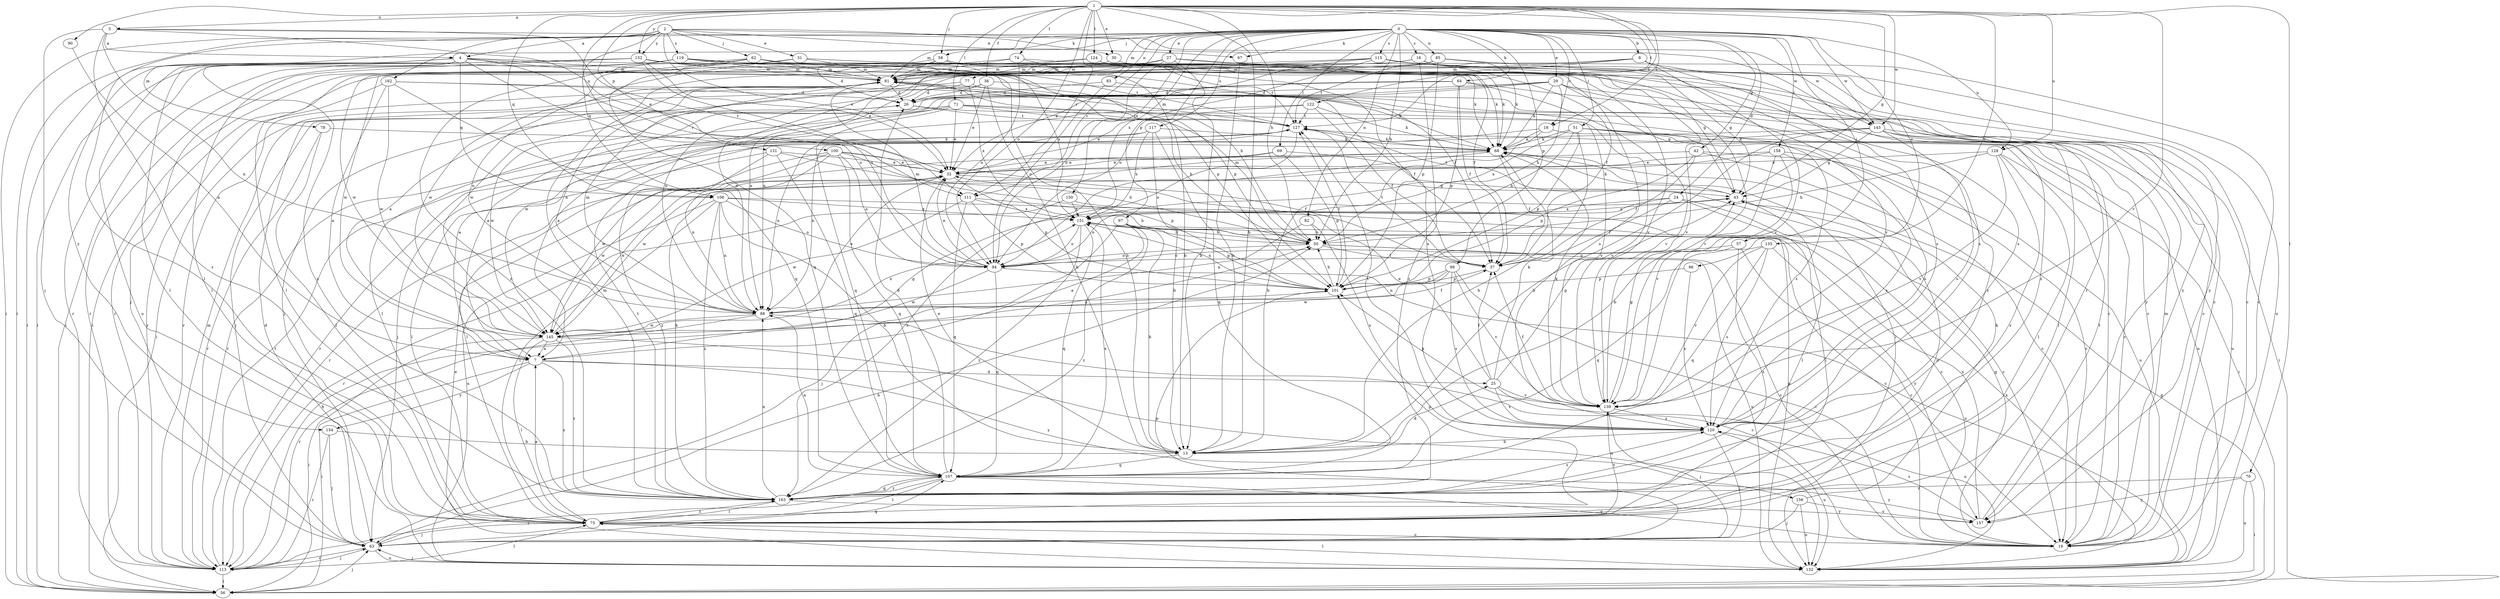 strict digraph  {
0;
1;
2;
3;
4;
7;
8;
13;
16;
18;
19;
24;
25;
26;
27;
29;
30;
31;
32;
36;
37;
42;
43;
50;
51;
56;
57;
58;
62;
63;
64;
67;
68;
69;
70;
71;
74;
75;
77;
78;
81;
82;
83;
85;
86;
88;
90;
94;
97;
98;
100;
101;
106;
107;
111;
113;
115;
117;
119;
120;
122;
124;
127;
128;
131;
132;
135;
139;
143;
145;
150;
151;
152;
154;
156;
157;
158;
162;
163;
0 -> 8  [label=b];
0 -> 16  [label=c];
0 -> 18  [label=c];
0 -> 24  [label=d];
0 -> 27  [label=e];
0 -> 29  [label=e];
0 -> 42  [label=g];
0 -> 50  [label=h];
0 -> 51  [label=i];
0 -> 56  [label=i];
0 -> 57  [label=j];
0 -> 58  [label=j];
0 -> 64  [label=k];
0 -> 67  [label=k];
0 -> 69  [label=l];
0 -> 77  [label=m];
0 -> 78  [label=m];
0 -> 81  [label=m];
0 -> 82  [label=n];
0 -> 83  [label=n];
0 -> 85  [label=n];
0 -> 97  [label=p];
0 -> 98  [label=p];
0 -> 111  [label=r];
0 -> 115  [label=s];
0 -> 117  [label=s];
0 -> 128  [label=u];
0 -> 135  [label=v];
0 -> 143  [label=w];
0 -> 150  [label=x];
0 -> 151  [label=x];
0 -> 158  [label=z];
1 -> 3  [label=a];
1 -> 13  [label=b];
1 -> 18  [label=c];
1 -> 30  [label=e];
1 -> 36  [label=f];
1 -> 43  [label=g];
1 -> 50  [label=h];
1 -> 58  [label=j];
1 -> 70  [label=l];
1 -> 71  [label=l];
1 -> 74  [label=l];
1 -> 86  [label=n];
1 -> 90  [label=o];
1 -> 94  [label=o];
1 -> 100  [label=p];
1 -> 106  [label=q];
1 -> 111  [label=r];
1 -> 122  [label=t];
1 -> 124  [label=t];
1 -> 127  [label=t];
1 -> 128  [label=u];
1 -> 131  [label=u];
1 -> 139  [label=v];
1 -> 143  [label=w];
1 -> 152  [label=y];
2 -> 4  [label=a];
2 -> 30  [label=e];
2 -> 31  [label=e];
2 -> 32  [label=e];
2 -> 56  [label=i];
2 -> 62  [label=j];
2 -> 67  [label=k];
2 -> 75  [label=l];
2 -> 106  [label=q];
2 -> 119  [label=s];
2 -> 143  [label=w];
2 -> 152  [label=y];
2 -> 162  [label=z];
3 -> 4  [label=a];
3 -> 32  [label=e];
3 -> 63  [label=j];
3 -> 88  [label=n];
3 -> 111  [label=r];
3 -> 143  [label=w];
3 -> 163  [label=z];
4 -> 37  [label=f];
4 -> 56  [label=i];
4 -> 75  [label=l];
4 -> 81  [label=m];
4 -> 94  [label=o];
4 -> 101  [label=p];
4 -> 106  [label=q];
4 -> 111  [label=r];
4 -> 132  [label=u];
4 -> 154  [label=y];
4 -> 163  [label=z];
7 -> 25  [label=d];
7 -> 43  [label=g];
7 -> 56  [label=i];
7 -> 154  [label=y];
7 -> 156  [label=y];
7 -> 163  [label=z];
8 -> 81  [label=m];
8 -> 113  [label=r];
8 -> 120  [label=s];
8 -> 139  [label=v];
8 -> 145  [label=w];
8 -> 163  [label=z];
13 -> 25  [label=d];
13 -> 32  [label=e];
13 -> 107  [label=q];
16 -> 43  [label=g];
16 -> 68  [label=k];
16 -> 81  [label=m];
16 -> 88  [label=n];
16 -> 163  [label=z];
18 -> 13  [label=b];
18 -> 68  [label=k];
18 -> 88  [label=n];
18 -> 120  [label=s];
19 -> 43  [label=g];
19 -> 81  [label=m];
24 -> 19  [label=c];
24 -> 37  [label=f];
24 -> 75  [label=l];
24 -> 94  [label=o];
24 -> 151  [label=x];
25 -> 32  [label=e];
25 -> 37  [label=f];
25 -> 43  [label=g];
25 -> 68  [label=k];
25 -> 120  [label=s];
25 -> 132  [label=u];
25 -> 139  [label=v];
26 -> 127  [label=t];
26 -> 139  [label=v];
26 -> 145  [label=w];
27 -> 13  [label=b];
27 -> 37  [label=f];
27 -> 81  [label=m];
27 -> 88  [label=n];
27 -> 94  [label=o];
27 -> 157  [label=y];
29 -> 7  [label=a];
29 -> 19  [label=c];
29 -> 26  [label=d];
29 -> 43  [label=g];
29 -> 50  [label=h];
29 -> 68  [label=k];
29 -> 139  [label=v];
29 -> 145  [label=w];
30 -> 75  [label=l];
30 -> 81  [label=m];
31 -> 43  [label=g];
31 -> 81  [label=m];
31 -> 88  [label=n];
31 -> 107  [label=q];
31 -> 157  [label=y];
32 -> 43  [label=g];
32 -> 101  [label=p];
32 -> 145  [label=w];
36 -> 13  [label=b];
36 -> 19  [label=c];
36 -> 26  [label=d];
36 -> 32  [label=e];
36 -> 56  [label=i];
37 -> 101  [label=p];
37 -> 127  [label=t];
42 -> 19  [label=c];
42 -> 32  [label=e];
42 -> 37  [label=f];
42 -> 101  [label=p];
42 -> 132  [label=u];
43 -> 68  [label=k];
43 -> 75  [label=l];
43 -> 127  [label=t];
43 -> 151  [label=x];
50 -> 19  [label=c];
50 -> 37  [label=f];
50 -> 81  [label=m];
50 -> 94  [label=o];
50 -> 132  [label=u];
51 -> 13  [label=b];
51 -> 19  [label=c];
51 -> 50  [label=h];
51 -> 68  [label=k];
51 -> 101  [label=p];
51 -> 120  [label=s];
51 -> 132  [label=u];
51 -> 151  [label=x];
56 -> 43  [label=g];
56 -> 63  [label=j];
57 -> 19  [label=c];
57 -> 94  [label=o];
57 -> 107  [label=q];
57 -> 163  [label=z];
58 -> 19  [label=c];
58 -> 26  [label=d];
58 -> 56  [label=i];
58 -> 81  [label=m];
58 -> 120  [label=s];
58 -> 127  [label=t];
58 -> 145  [label=w];
62 -> 63  [label=j];
62 -> 68  [label=k];
62 -> 75  [label=l];
62 -> 81  [label=m];
62 -> 139  [label=v];
62 -> 145  [label=w];
62 -> 151  [label=x];
63 -> 26  [label=d];
63 -> 50  [label=h];
63 -> 101  [label=p];
63 -> 107  [label=q];
63 -> 113  [label=r];
63 -> 132  [label=u];
64 -> 7  [label=a];
64 -> 26  [label=d];
64 -> 37  [label=f];
64 -> 101  [label=p];
64 -> 139  [label=v];
64 -> 157  [label=y];
67 -> 13  [label=b];
68 -> 32  [label=e];
68 -> 37  [label=f];
68 -> 75  [label=l];
68 -> 163  [label=z];
69 -> 32  [label=e];
69 -> 101  [label=p];
69 -> 113  [label=r];
69 -> 132  [label=u];
70 -> 56  [label=i];
70 -> 132  [label=u];
70 -> 157  [label=y];
70 -> 163  [label=z];
71 -> 32  [label=e];
71 -> 50  [label=h];
71 -> 63  [label=j];
71 -> 75  [label=l];
71 -> 107  [label=q];
71 -> 127  [label=t];
71 -> 139  [label=v];
74 -> 7  [label=a];
74 -> 13  [label=b];
74 -> 81  [label=m];
74 -> 94  [label=o];
74 -> 139  [label=v];
75 -> 7  [label=a];
75 -> 19  [label=c];
75 -> 63  [label=j];
75 -> 101  [label=p];
75 -> 139  [label=v];
75 -> 163  [label=z];
77 -> 26  [label=d];
77 -> 63  [label=j];
77 -> 151  [label=x];
77 -> 163  [label=z];
78 -> 68  [label=k];
78 -> 75  [label=l];
78 -> 113  [label=r];
81 -> 26  [label=d];
81 -> 68  [label=k];
81 -> 88  [label=n];
81 -> 113  [label=r];
82 -> 50  [label=h];
82 -> 88  [label=n];
82 -> 120  [label=s];
83 -> 26  [label=d];
83 -> 37  [label=f];
83 -> 94  [label=o];
85 -> 19  [label=c];
85 -> 81  [label=m];
85 -> 88  [label=n];
85 -> 101  [label=p];
85 -> 120  [label=s];
85 -> 127  [label=t];
86 -> 101  [label=p];
86 -> 120  [label=s];
88 -> 19  [label=c];
88 -> 32  [label=e];
88 -> 37  [label=f];
88 -> 81  [label=m];
88 -> 113  [label=r];
88 -> 145  [label=w];
90 -> 7  [label=a];
94 -> 32  [label=e];
94 -> 81  [label=m];
94 -> 107  [label=q];
94 -> 132  [label=u];
94 -> 145  [label=w];
97 -> 7  [label=a];
97 -> 13  [label=b];
97 -> 19  [label=c];
97 -> 50  [label=h];
97 -> 63  [label=j];
97 -> 101  [label=p];
97 -> 163  [label=z];
98 -> 19  [label=c];
98 -> 88  [label=n];
98 -> 101  [label=p];
98 -> 120  [label=s];
98 -> 139  [label=v];
98 -> 145  [label=w];
100 -> 32  [label=e];
100 -> 37  [label=f];
100 -> 75  [label=l];
100 -> 88  [label=n];
100 -> 94  [label=o];
100 -> 101  [label=p];
100 -> 107  [label=q];
100 -> 145  [label=w];
101 -> 50  [label=h];
101 -> 88  [label=n];
101 -> 127  [label=t];
101 -> 151  [label=x];
106 -> 13  [label=b];
106 -> 19  [label=c];
106 -> 75  [label=l];
106 -> 88  [label=n];
106 -> 94  [label=o];
106 -> 132  [label=u];
106 -> 151  [label=x];
106 -> 163  [label=z];
107 -> 19  [label=c];
107 -> 26  [label=d];
107 -> 75  [label=l];
107 -> 88  [label=n];
107 -> 113  [label=r];
107 -> 151  [label=x];
107 -> 157  [label=y];
107 -> 163  [label=z];
111 -> 50  [label=h];
111 -> 101  [label=p];
111 -> 107  [label=q];
111 -> 145  [label=w];
111 -> 151  [label=x];
113 -> 50  [label=h];
113 -> 56  [label=i];
113 -> 63  [label=j];
113 -> 75  [label=l];
113 -> 81  [label=m];
113 -> 127  [label=t];
115 -> 19  [label=c];
115 -> 32  [label=e];
115 -> 37  [label=f];
115 -> 81  [label=m];
115 -> 88  [label=n];
115 -> 94  [label=o];
115 -> 120  [label=s];
115 -> 132  [label=u];
117 -> 13  [label=b];
117 -> 63  [label=j];
117 -> 68  [label=k];
117 -> 88  [label=n];
117 -> 107  [label=q];
117 -> 151  [label=x];
119 -> 13  [label=b];
119 -> 56  [label=i];
119 -> 68  [label=k];
119 -> 81  [label=m];
119 -> 101  [label=p];
119 -> 113  [label=r];
119 -> 139  [label=v];
119 -> 163  [label=z];
120 -> 13  [label=b];
120 -> 63  [label=j];
120 -> 127  [label=t];
120 -> 132  [label=u];
122 -> 7  [label=a];
122 -> 32  [label=e];
122 -> 37  [label=f];
122 -> 68  [label=k];
122 -> 127  [label=t];
124 -> 68  [label=k];
124 -> 81  [label=m];
124 -> 120  [label=s];
124 -> 145  [label=w];
127 -> 68  [label=k];
127 -> 81  [label=m];
127 -> 94  [label=o];
127 -> 113  [label=r];
128 -> 32  [label=e];
128 -> 50  [label=h];
128 -> 56  [label=i];
128 -> 75  [label=l];
128 -> 139  [label=v];
128 -> 163  [label=z];
131 -> 32  [label=e];
131 -> 50  [label=h];
131 -> 75  [label=l];
131 -> 107  [label=q];
131 -> 163  [label=z];
132 -> 32  [label=e];
132 -> 63  [label=j];
132 -> 75  [label=l];
132 -> 151  [label=x];
135 -> 94  [label=o];
135 -> 107  [label=q];
135 -> 120  [label=s];
135 -> 139  [label=v];
135 -> 157  [label=y];
139 -> 37  [label=f];
139 -> 43  [label=g];
139 -> 63  [label=j];
139 -> 68  [label=k];
139 -> 101  [label=p];
139 -> 120  [label=s];
143 -> 13  [label=b];
143 -> 43  [label=g];
143 -> 56  [label=i];
143 -> 68  [label=k];
143 -> 75  [label=l];
143 -> 113  [label=r];
143 -> 120  [label=s];
143 -> 132  [label=u];
145 -> 7  [label=a];
145 -> 32  [label=e];
145 -> 56  [label=i];
145 -> 75  [label=l];
145 -> 132  [label=u];
145 -> 151  [label=x];
145 -> 163  [label=z];
150 -> 113  [label=r];
150 -> 132  [label=u];
150 -> 151  [label=x];
151 -> 50  [label=h];
151 -> 94  [label=o];
151 -> 107  [label=q];
151 -> 163  [label=z];
152 -> 32  [label=e];
152 -> 50  [label=h];
152 -> 56  [label=i];
152 -> 75  [label=l];
152 -> 81  [label=m];
152 -> 94  [label=o];
152 -> 113  [label=r];
152 -> 127  [label=t];
154 -> 13  [label=b];
154 -> 63  [label=j];
154 -> 113  [label=r];
156 -> 63  [label=j];
156 -> 68  [label=k];
156 -> 132  [label=u];
156 -> 157  [label=y];
157 -> 120  [label=s];
157 -> 127  [label=t];
157 -> 151  [label=x];
158 -> 13  [label=b];
158 -> 19  [label=c];
158 -> 32  [label=e];
158 -> 120  [label=s];
158 -> 139  [label=v];
158 -> 145  [label=w];
162 -> 7  [label=a];
162 -> 19  [label=c];
162 -> 26  [label=d];
162 -> 107  [label=q];
162 -> 113  [label=r];
162 -> 145  [label=w];
163 -> 68  [label=k];
163 -> 75  [label=l];
163 -> 81  [label=m];
163 -> 88  [label=n];
163 -> 107  [label=q];
163 -> 120  [label=s];
163 -> 127  [label=t];
163 -> 157  [label=y];
}
